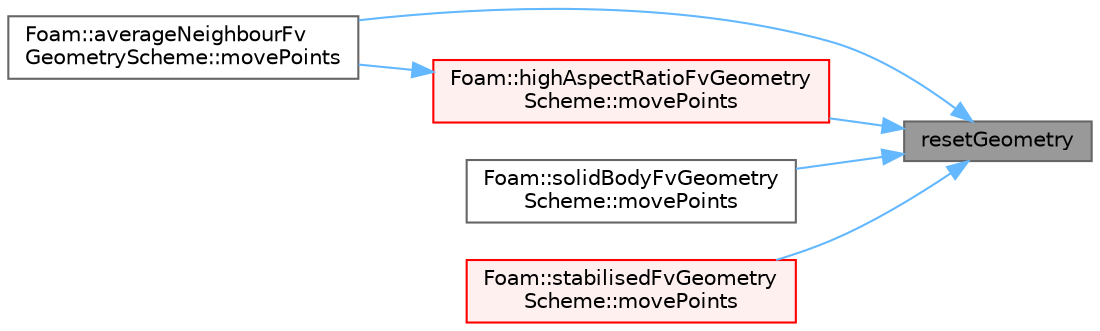digraph "resetGeometry"
{
 // LATEX_PDF_SIZE
  bgcolor="transparent";
  edge [fontname=Helvetica,fontsize=10,labelfontname=Helvetica,labelfontsize=10];
  node [fontname=Helvetica,fontsize=10,shape=box,height=0.2,width=0.4];
  rankdir="RL";
  Node1 [id="Node000001",label="resetGeometry",height=0.2,width=0.4,color="gray40", fillcolor="grey60", style="filled", fontcolor="black",tooltip=" "];
  Node1 -> Node2 [id="edge1_Node000001_Node000002",dir="back",color="steelblue1",style="solid",tooltip=" "];
  Node2 [id="Node000002",label="Foam::averageNeighbourFv\lGeometryScheme::movePoints",height=0.2,width=0.4,color="grey40", fillcolor="white", style="filled",URL="$classFoam_1_1averageNeighbourFvGeometryScheme.html#a6515a3b20e9603401422337166c347f2",tooltip=" "];
  Node1 -> Node3 [id="edge2_Node000001_Node000003",dir="back",color="steelblue1",style="solid",tooltip=" "];
  Node3 [id="Node000003",label="Foam::highAspectRatioFvGeometry\lScheme::movePoints",height=0.2,width=0.4,color="red", fillcolor="#FFF0F0", style="filled",URL="$classFoam_1_1highAspectRatioFvGeometryScheme.html#a6515a3b20e9603401422337166c347f2",tooltip=" "];
  Node3 -> Node2 [id="edge3_Node000003_Node000002",dir="back",color="steelblue1",style="solid",tooltip=" "];
  Node1 -> Node5 [id="edge4_Node000001_Node000005",dir="back",color="steelblue1",style="solid",tooltip=" "];
  Node5 [id="Node000005",label="Foam::solidBodyFvGeometry\lScheme::movePoints",height=0.2,width=0.4,color="grey40", fillcolor="white", style="filled",URL="$classFoam_1_1solidBodyFvGeometryScheme.html#a6515a3b20e9603401422337166c347f2",tooltip=" "];
  Node1 -> Node6 [id="edge5_Node000001_Node000006",dir="back",color="steelblue1",style="solid",tooltip=" "];
  Node6 [id="Node000006",label="Foam::stabilisedFvGeometry\lScheme::movePoints",height=0.2,width=0.4,color="red", fillcolor="#FFF0F0", style="filled",URL="$classFoam_1_1stabilisedFvGeometryScheme.html#a6515a3b20e9603401422337166c347f2",tooltip=" "];
}

